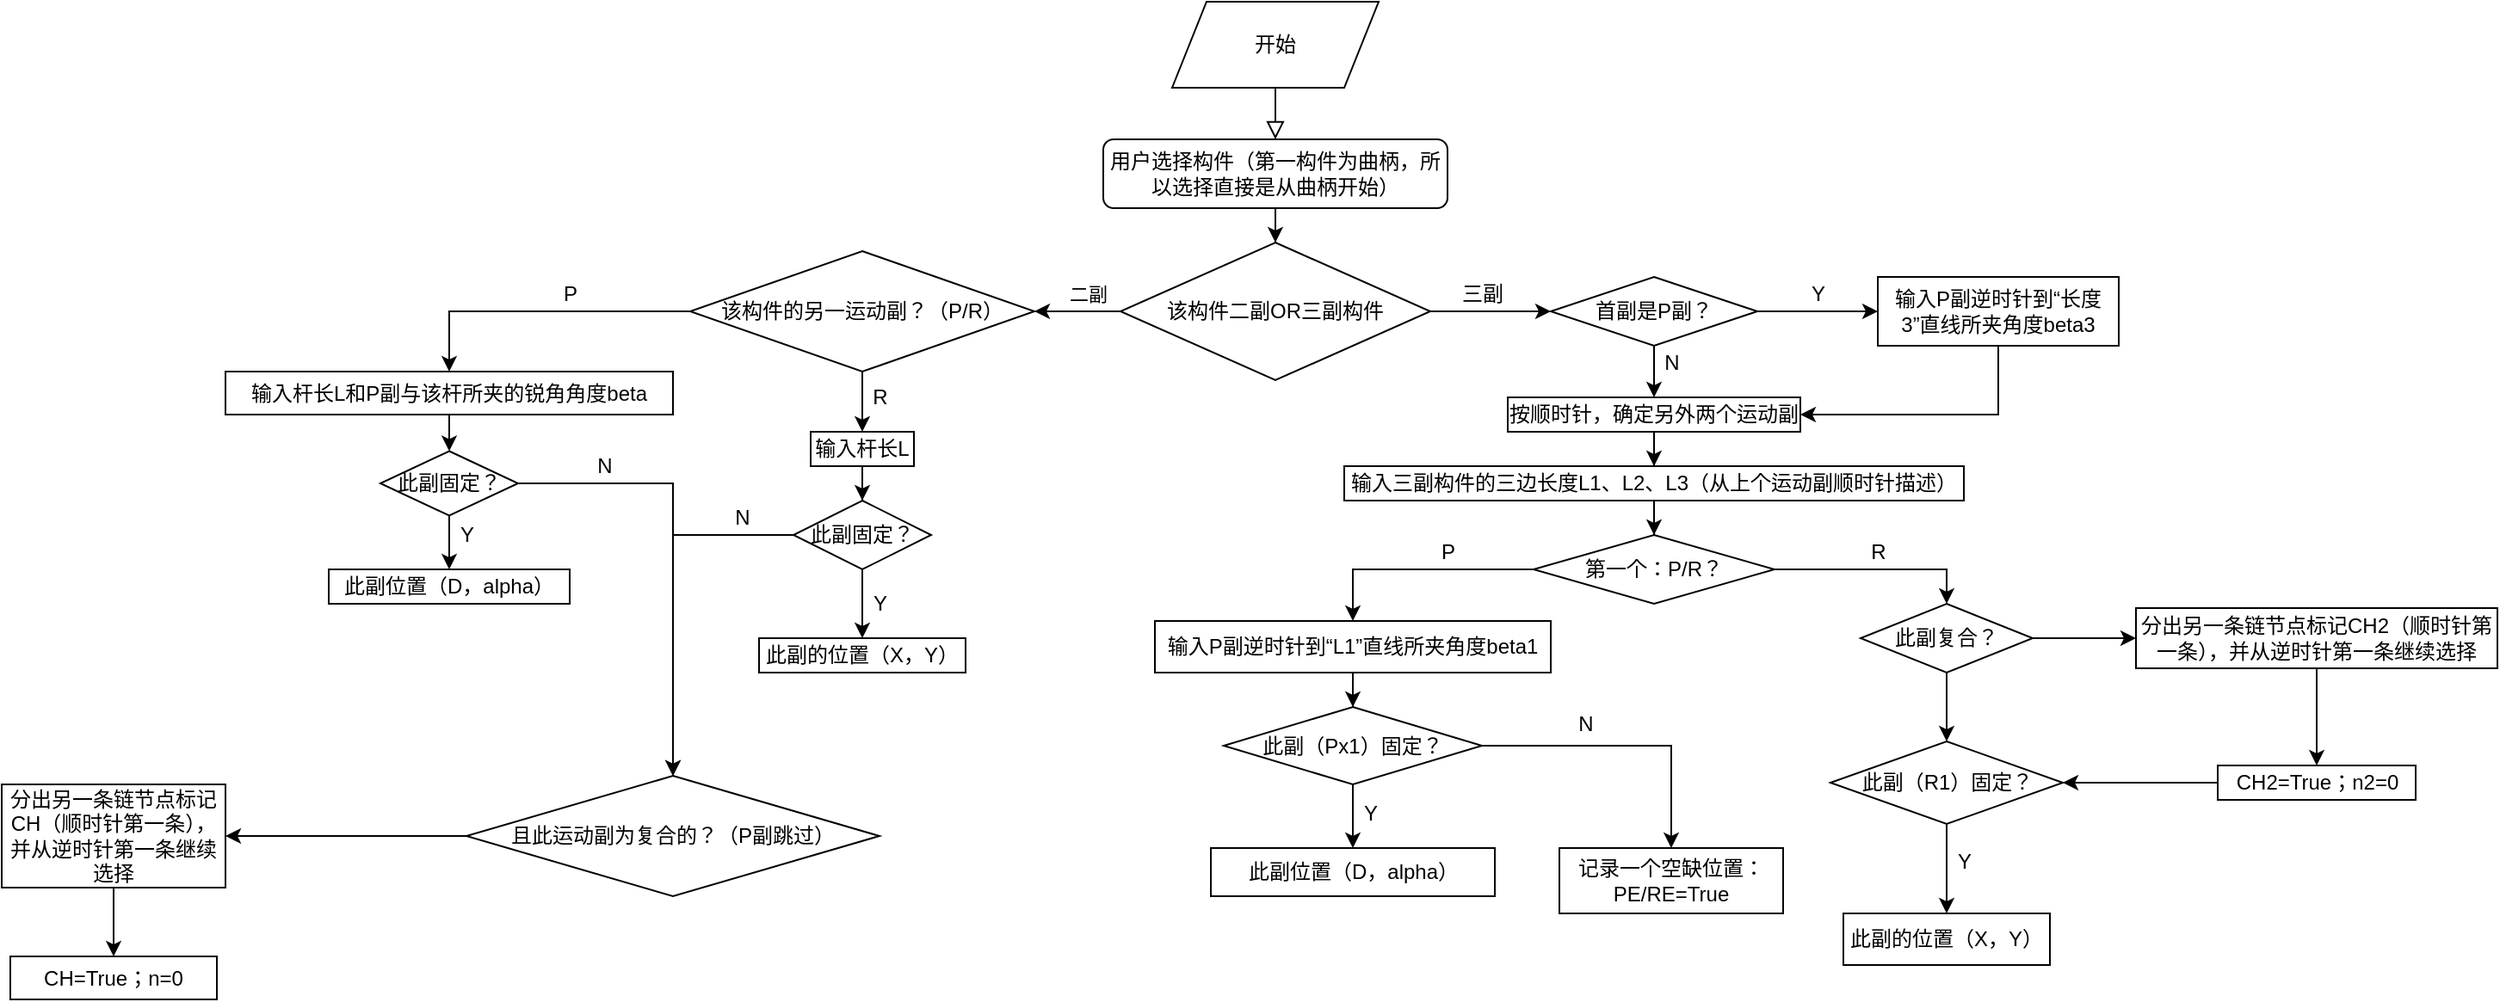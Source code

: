 <mxfile version="13.7.7" type="github">
  <diagram id="C5RBs43oDa-KdzZeNtuy" name="Page-1">
    <mxGraphModel dx="2249" dy="747" grid="1" gridSize="10" guides="1" tooltips="1" connect="1" arrows="1" fold="1" page="1" pageScale="1" pageWidth="827" pageHeight="1169" math="0" shadow="0">
      <root>
        <mxCell id="WIyWlLk6GJQsqaUBKTNV-0" />
        <mxCell id="WIyWlLk6GJQsqaUBKTNV-1" parent="WIyWlLk6GJQsqaUBKTNV-0" />
        <mxCell id="WIyWlLk6GJQsqaUBKTNV-2" value="" style="rounded=0;html=1;jettySize=auto;orthogonalLoop=1;fontSize=11;endArrow=block;endFill=0;endSize=8;strokeWidth=1;shadow=0;labelBackgroundColor=none;edgeStyle=orthogonalEdgeStyle;" parent="WIyWlLk6GJQsqaUBKTNV-1" edge="1">
          <mxGeometry relative="1" as="geometry">
            <mxPoint x="460" y="80" as="sourcePoint" />
            <mxPoint x="460" y="110" as="targetPoint" />
          </mxGeometry>
        </mxCell>
        <mxCell id="-kr_qZ6YlgbHXMkLGOQx-3" value="" style="edgeStyle=orthogonalEdgeStyle;rounded=0;orthogonalLoop=1;jettySize=auto;html=1;" edge="1" parent="WIyWlLk6GJQsqaUBKTNV-1" source="-kr_qZ6YlgbHXMkLGOQx-0" target="-kr_qZ6YlgbHXMkLGOQx-2">
          <mxGeometry relative="1" as="geometry" />
        </mxCell>
        <mxCell id="-kr_qZ6YlgbHXMkLGOQx-0" value="用户选择构件（第一构件为曲柄，所以选择直接是从曲柄开始）" style="rounded=1;whiteSpace=wrap;html=1;" vertex="1" parent="WIyWlLk6GJQsqaUBKTNV-1">
          <mxGeometry x="360" y="110" width="200" height="40" as="geometry" />
        </mxCell>
        <mxCell id="-kr_qZ6YlgbHXMkLGOQx-1" value="开始" style="shape=parallelogram;perimeter=parallelogramPerimeter;whiteSpace=wrap;html=1;fixedSize=1;" vertex="1" parent="WIyWlLk6GJQsqaUBKTNV-1">
          <mxGeometry x="400" y="30" width="120" height="50" as="geometry" />
        </mxCell>
        <mxCell id="-kr_qZ6YlgbHXMkLGOQx-5" value="" style="edgeStyle=orthogonalEdgeStyle;rounded=0;orthogonalLoop=1;jettySize=auto;html=1;" edge="1" parent="WIyWlLk6GJQsqaUBKTNV-1" source="-kr_qZ6YlgbHXMkLGOQx-2" target="-kr_qZ6YlgbHXMkLGOQx-4">
          <mxGeometry relative="1" as="geometry" />
        </mxCell>
        <mxCell id="-kr_qZ6YlgbHXMkLGOQx-6" value="二副&lt;br&gt;" style="edgeLabel;html=1;align=center;verticalAlign=middle;resizable=0;points=[];" vertex="1" connectable="0" parent="-kr_qZ6YlgbHXMkLGOQx-5">
          <mxGeometry x="-0.25" y="-3" relative="1" as="geometry">
            <mxPoint y="-7" as="offset" />
          </mxGeometry>
        </mxCell>
        <mxCell id="-kr_qZ6YlgbHXMkLGOQx-9" value="" style="edgeStyle=orthogonalEdgeStyle;rounded=0;orthogonalLoop=1;jettySize=auto;html=1;" edge="1" parent="WIyWlLk6GJQsqaUBKTNV-1" source="-kr_qZ6YlgbHXMkLGOQx-2" target="-kr_qZ6YlgbHXMkLGOQx-8">
          <mxGeometry relative="1" as="geometry" />
        </mxCell>
        <mxCell id="-kr_qZ6YlgbHXMkLGOQx-2" value="该构件二副OR三副构件" style="rhombus;whiteSpace=wrap;html=1;" vertex="1" parent="WIyWlLk6GJQsqaUBKTNV-1">
          <mxGeometry x="370" y="170" width="180" height="80" as="geometry" />
        </mxCell>
        <mxCell id="-kr_qZ6YlgbHXMkLGOQx-27" value="" style="edgeStyle=orthogonalEdgeStyle;rounded=0;orthogonalLoop=1;jettySize=auto;html=1;" edge="1" parent="WIyWlLk6GJQsqaUBKTNV-1" source="-kr_qZ6YlgbHXMkLGOQx-4" target="-kr_qZ6YlgbHXMkLGOQx-26">
          <mxGeometry relative="1" as="geometry" />
        </mxCell>
        <mxCell id="-kr_qZ6YlgbHXMkLGOQx-30" value="" style="edgeStyle=orthogonalEdgeStyle;rounded=0;orthogonalLoop=1;jettySize=auto;html=1;entryX=0.5;entryY=0;entryDx=0;entryDy=0;" edge="1" parent="WIyWlLk6GJQsqaUBKTNV-1" source="-kr_qZ6YlgbHXMkLGOQx-4" target="-kr_qZ6YlgbHXMkLGOQx-29">
          <mxGeometry relative="1" as="geometry" />
        </mxCell>
        <mxCell id="-kr_qZ6YlgbHXMkLGOQx-4" value="该构件的另一运动副？（P/R）" style="rhombus;whiteSpace=wrap;html=1;" vertex="1" parent="WIyWlLk6GJQsqaUBKTNV-1">
          <mxGeometry x="120" y="175" width="200" height="70" as="geometry" />
        </mxCell>
        <mxCell id="-kr_qZ6YlgbHXMkLGOQx-12" value="" style="edgeStyle=orthogonalEdgeStyle;rounded=0;orthogonalLoop=1;jettySize=auto;html=1;entryX=0.5;entryY=0;entryDx=0;entryDy=0;" edge="1" parent="WIyWlLk6GJQsqaUBKTNV-1" source="-kr_qZ6YlgbHXMkLGOQx-8" target="-kr_qZ6YlgbHXMkLGOQx-16">
          <mxGeometry relative="1" as="geometry">
            <mxPoint x="690" y="270" as="targetPoint" />
          </mxGeometry>
        </mxCell>
        <mxCell id="-kr_qZ6YlgbHXMkLGOQx-15" value="" style="edgeStyle=orthogonalEdgeStyle;rounded=0;orthogonalLoop=1;jettySize=auto;html=1;" edge="1" parent="WIyWlLk6GJQsqaUBKTNV-1" source="-kr_qZ6YlgbHXMkLGOQx-8" target="-kr_qZ6YlgbHXMkLGOQx-14">
          <mxGeometry relative="1" as="geometry" />
        </mxCell>
        <mxCell id="-kr_qZ6YlgbHXMkLGOQx-8" value="首副是P副？" style="rhombus;whiteSpace=wrap;html=1;" vertex="1" parent="WIyWlLk6GJQsqaUBKTNV-1">
          <mxGeometry x="620" y="190" width="120" height="40" as="geometry" />
        </mxCell>
        <mxCell id="-kr_qZ6YlgbHXMkLGOQx-10" value="三副" style="text;html=1;align=center;verticalAlign=middle;resizable=0;points=[];autosize=1;" vertex="1" parent="WIyWlLk6GJQsqaUBKTNV-1">
          <mxGeometry x="560" y="190" width="40" height="20" as="geometry" />
        </mxCell>
        <mxCell id="-kr_qZ6YlgbHXMkLGOQx-13" value="N" style="text;html=1;align=center;verticalAlign=middle;resizable=0;points=[];autosize=1;" vertex="1" parent="WIyWlLk6GJQsqaUBKTNV-1">
          <mxGeometry x="680" y="230" width="20" height="20" as="geometry" />
        </mxCell>
        <mxCell id="-kr_qZ6YlgbHXMkLGOQx-25" value="" style="edgeStyle=orthogonalEdgeStyle;rounded=0;orthogonalLoop=1;jettySize=auto;html=1;entryX=1;entryY=0.5;entryDx=0;entryDy=0;exitX=0.5;exitY=1;exitDx=0;exitDy=0;" edge="1" parent="WIyWlLk6GJQsqaUBKTNV-1" source="-kr_qZ6YlgbHXMkLGOQx-14" target="-kr_qZ6YlgbHXMkLGOQx-16">
          <mxGeometry relative="1" as="geometry" />
        </mxCell>
        <mxCell id="-kr_qZ6YlgbHXMkLGOQx-14" value="输入P副逆时针到“长度3”直线所夹角度beta3" style="whiteSpace=wrap;html=1;" vertex="1" parent="WIyWlLk6GJQsqaUBKTNV-1">
          <mxGeometry x="810" y="190" width="140" height="40" as="geometry" />
        </mxCell>
        <mxCell id="-kr_qZ6YlgbHXMkLGOQx-24" value="" style="edgeStyle=orthogonalEdgeStyle;rounded=0;orthogonalLoop=1;jettySize=auto;html=1;" edge="1" parent="WIyWlLk6GJQsqaUBKTNV-1" source="-kr_qZ6YlgbHXMkLGOQx-16" target="-kr_qZ6YlgbHXMkLGOQx-23">
          <mxGeometry relative="1" as="geometry" />
        </mxCell>
        <mxCell id="-kr_qZ6YlgbHXMkLGOQx-16" value="按顺时针，确定另外两个运动副" style="rounded=0;whiteSpace=wrap;html=1;" vertex="1" parent="WIyWlLk6GJQsqaUBKTNV-1">
          <mxGeometry x="595" y="260" width="170" height="20" as="geometry" />
        </mxCell>
        <mxCell id="-kr_qZ6YlgbHXMkLGOQx-18" value="Y" style="text;html=1;align=center;verticalAlign=middle;resizable=0;points=[];autosize=1;" vertex="1" parent="WIyWlLk6GJQsqaUBKTNV-1">
          <mxGeometry x="765" y="190" width="20" height="20" as="geometry" />
        </mxCell>
        <mxCell id="-kr_qZ6YlgbHXMkLGOQx-19" style="edgeStyle=orthogonalEdgeStyle;rounded=0;orthogonalLoop=1;jettySize=auto;html=1;exitX=0.5;exitY=1;exitDx=0;exitDy=0;" edge="1" parent="WIyWlLk6GJQsqaUBKTNV-1" source="-kr_qZ6YlgbHXMkLGOQx-16" target="-kr_qZ6YlgbHXMkLGOQx-16">
          <mxGeometry relative="1" as="geometry" />
        </mxCell>
        <mxCell id="-kr_qZ6YlgbHXMkLGOQx-20" style="edgeStyle=orthogonalEdgeStyle;rounded=0;orthogonalLoop=1;jettySize=auto;html=1;exitX=0.5;exitY=1;exitDx=0;exitDy=0;" edge="1" parent="WIyWlLk6GJQsqaUBKTNV-1" source="-kr_qZ6YlgbHXMkLGOQx-16" target="-kr_qZ6YlgbHXMkLGOQx-16">
          <mxGeometry relative="1" as="geometry" />
        </mxCell>
        <mxCell id="-kr_qZ6YlgbHXMkLGOQx-53" value="" style="edgeStyle=orthogonalEdgeStyle;rounded=0;orthogonalLoop=1;jettySize=auto;html=1;" edge="1" parent="WIyWlLk6GJQsqaUBKTNV-1" source="-kr_qZ6YlgbHXMkLGOQx-23" target="-kr_qZ6YlgbHXMkLGOQx-52">
          <mxGeometry relative="1" as="geometry" />
        </mxCell>
        <mxCell id="-kr_qZ6YlgbHXMkLGOQx-23" value="输入三副构件的三边长度L1、L2、L3（从上个运动副顺时针描述）" style="whiteSpace=wrap;html=1;rounded=0;" vertex="1" parent="WIyWlLk6GJQsqaUBKTNV-1">
          <mxGeometry x="500" y="300" width="360" height="20" as="geometry" />
        </mxCell>
        <mxCell id="-kr_qZ6YlgbHXMkLGOQx-40" value="" style="edgeStyle=orthogonalEdgeStyle;rounded=0;orthogonalLoop=1;jettySize=auto;html=1;" edge="1" parent="WIyWlLk6GJQsqaUBKTNV-1" source="-kr_qZ6YlgbHXMkLGOQx-26" target="-kr_qZ6YlgbHXMkLGOQx-39">
          <mxGeometry relative="1" as="geometry" />
        </mxCell>
        <mxCell id="-kr_qZ6YlgbHXMkLGOQx-26" value="输入杆长L" style="whiteSpace=wrap;html=1;" vertex="1" parent="WIyWlLk6GJQsqaUBKTNV-1">
          <mxGeometry x="190" y="280" width="60" height="20" as="geometry" />
        </mxCell>
        <mxCell id="-kr_qZ6YlgbHXMkLGOQx-28" value="R" style="text;html=1;align=center;verticalAlign=middle;resizable=0;points=[];autosize=1;" vertex="1" parent="WIyWlLk6GJQsqaUBKTNV-1">
          <mxGeometry x="220" y="250" width="20" height="20" as="geometry" />
        </mxCell>
        <mxCell id="-kr_qZ6YlgbHXMkLGOQx-33" value="" style="edgeStyle=orthogonalEdgeStyle;rounded=0;orthogonalLoop=1;jettySize=auto;html=1;" edge="1" parent="WIyWlLk6GJQsqaUBKTNV-1" source="-kr_qZ6YlgbHXMkLGOQx-29" target="-kr_qZ6YlgbHXMkLGOQx-32">
          <mxGeometry relative="1" as="geometry" />
        </mxCell>
        <mxCell id="-kr_qZ6YlgbHXMkLGOQx-29" value="输入杆长L和P副与该杆所夹的锐角角度beta" style="whiteSpace=wrap;html=1;" vertex="1" parent="WIyWlLk6GJQsqaUBKTNV-1">
          <mxGeometry x="-150" y="245" width="260" height="25" as="geometry" />
        </mxCell>
        <mxCell id="-kr_qZ6YlgbHXMkLGOQx-31" value="P" style="text;html=1;align=center;verticalAlign=middle;resizable=0;points=[];autosize=1;" vertex="1" parent="WIyWlLk6GJQsqaUBKTNV-1">
          <mxGeometry x="40" y="190" width="20" height="20" as="geometry" />
        </mxCell>
        <mxCell id="-kr_qZ6YlgbHXMkLGOQx-35" value="" style="edgeStyle=orthogonalEdgeStyle;rounded=0;orthogonalLoop=1;jettySize=auto;html=1;" edge="1" parent="WIyWlLk6GJQsqaUBKTNV-1" source="-kr_qZ6YlgbHXMkLGOQx-32" target="-kr_qZ6YlgbHXMkLGOQx-34">
          <mxGeometry relative="1" as="geometry" />
        </mxCell>
        <mxCell id="-kr_qZ6YlgbHXMkLGOQx-38" value="" style="edgeStyle=orthogonalEdgeStyle;rounded=0;orthogonalLoop=1;jettySize=auto;html=1;exitX=1;exitY=0.5;exitDx=0;exitDy=0;" edge="1" parent="WIyWlLk6GJQsqaUBKTNV-1" source="-kr_qZ6YlgbHXMkLGOQx-32" target="-kr_qZ6YlgbHXMkLGOQx-37">
          <mxGeometry relative="1" as="geometry" />
        </mxCell>
        <mxCell id="-kr_qZ6YlgbHXMkLGOQx-32" value="此副固定？" style="rhombus;whiteSpace=wrap;html=1;" vertex="1" parent="WIyWlLk6GJQsqaUBKTNV-1">
          <mxGeometry x="-60" y="291.25" width="80" height="37.5" as="geometry" />
        </mxCell>
        <mxCell id="-kr_qZ6YlgbHXMkLGOQx-34" value="此副位置（D，alpha）" style="whiteSpace=wrap;html=1;" vertex="1" parent="WIyWlLk6GJQsqaUBKTNV-1">
          <mxGeometry x="-90" y="360" width="140" height="20" as="geometry" />
        </mxCell>
        <mxCell id="-kr_qZ6YlgbHXMkLGOQx-36" value="Y" style="text;html=1;align=center;verticalAlign=middle;resizable=0;points=[];autosize=1;" vertex="1" parent="WIyWlLk6GJQsqaUBKTNV-1">
          <mxGeometry x="-20" y="330" width="20" height="20" as="geometry" />
        </mxCell>
        <mxCell id="-kr_qZ6YlgbHXMkLGOQx-49" value="" style="edgeStyle=orthogonalEdgeStyle;rounded=0;orthogonalLoop=1;jettySize=auto;html=1;" edge="1" parent="WIyWlLk6GJQsqaUBKTNV-1" source="-kr_qZ6YlgbHXMkLGOQx-37" target="-kr_qZ6YlgbHXMkLGOQx-48">
          <mxGeometry relative="1" as="geometry" />
        </mxCell>
        <mxCell id="-kr_qZ6YlgbHXMkLGOQx-37" value="且此运动副为复合的？（P副跳过）" style="rhombus;whiteSpace=wrap;html=1;" vertex="1" parent="WIyWlLk6GJQsqaUBKTNV-1">
          <mxGeometry x="-10" y="480" width="240" height="70" as="geometry" />
        </mxCell>
        <mxCell id="-kr_qZ6YlgbHXMkLGOQx-41" style="edgeStyle=orthogonalEdgeStyle;rounded=0;orthogonalLoop=1;jettySize=auto;html=1;exitX=0;exitY=0.5;exitDx=0;exitDy=0;entryX=0.5;entryY=0;entryDx=0;entryDy=0;" edge="1" parent="WIyWlLk6GJQsqaUBKTNV-1" source="-kr_qZ6YlgbHXMkLGOQx-39" target="-kr_qZ6YlgbHXMkLGOQx-37">
          <mxGeometry relative="1" as="geometry" />
        </mxCell>
        <mxCell id="-kr_qZ6YlgbHXMkLGOQx-45" value="" style="edgeStyle=orthogonalEdgeStyle;rounded=0;orthogonalLoop=1;jettySize=auto;html=1;" edge="1" parent="WIyWlLk6GJQsqaUBKTNV-1" source="-kr_qZ6YlgbHXMkLGOQx-39" target="-kr_qZ6YlgbHXMkLGOQx-44">
          <mxGeometry relative="1" as="geometry" />
        </mxCell>
        <mxCell id="-kr_qZ6YlgbHXMkLGOQx-39" value="此副固定？" style="rhombus;whiteSpace=wrap;html=1;" vertex="1" parent="WIyWlLk6GJQsqaUBKTNV-1">
          <mxGeometry x="180" y="320" width="80" height="40" as="geometry" />
        </mxCell>
        <mxCell id="-kr_qZ6YlgbHXMkLGOQx-42" value="N" style="text;html=1;align=center;verticalAlign=middle;resizable=0;points=[];autosize=1;" vertex="1" parent="WIyWlLk6GJQsqaUBKTNV-1">
          <mxGeometry x="60" y="290" width="20" height="20" as="geometry" />
        </mxCell>
        <mxCell id="-kr_qZ6YlgbHXMkLGOQx-43" value="N" style="text;html=1;align=center;verticalAlign=middle;resizable=0;points=[];autosize=1;" vertex="1" parent="WIyWlLk6GJQsqaUBKTNV-1">
          <mxGeometry x="140" y="320" width="20" height="20" as="geometry" />
        </mxCell>
        <mxCell id="-kr_qZ6YlgbHXMkLGOQx-44" value="此副的位置（X，Y）" style="whiteSpace=wrap;html=1;" vertex="1" parent="WIyWlLk6GJQsqaUBKTNV-1">
          <mxGeometry x="160" y="400" width="120" height="20" as="geometry" />
        </mxCell>
        <mxCell id="-kr_qZ6YlgbHXMkLGOQx-46" value="Y" style="text;html=1;align=center;verticalAlign=middle;resizable=0;points=[];autosize=1;" vertex="1" parent="WIyWlLk6GJQsqaUBKTNV-1">
          <mxGeometry x="220" y="370" width="20" height="20" as="geometry" />
        </mxCell>
        <mxCell id="-kr_qZ6YlgbHXMkLGOQx-51" value="" style="edgeStyle=orthogonalEdgeStyle;rounded=0;orthogonalLoop=1;jettySize=auto;html=1;" edge="1" parent="WIyWlLk6GJQsqaUBKTNV-1" source="-kr_qZ6YlgbHXMkLGOQx-48" target="-kr_qZ6YlgbHXMkLGOQx-50">
          <mxGeometry relative="1" as="geometry" />
        </mxCell>
        <mxCell id="-kr_qZ6YlgbHXMkLGOQx-48" value="分出另一条链节点标记CH（顺时针第一条），并从逆时针第一条继续选择" style="whiteSpace=wrap;html=1;" vertex="1" parent="WIyWlLk6GJQsqaUBKTNV-1">
          <mxGeometry x="-280" y="485" width="130" height="60" as="geometry" />
        </mxCell>
        <mxCell id="-kr_qZ6YlgbHXMkLGOQx-50" value="CH=True；n=0" style="whiteSpace=wrap;html=1;" vertex="1" parent="WIyWlLk6GJQsqaUBKTNV-1">
          <mxGeometry x="-275" y="585" width="120" height="25" as="geometry" />
        </mxCell>
        <mxCell id="-kr_qZ6YlgbHXMkLGOQx-55" value="" style="edgeStyle=orthogonalEdgeStyle;rounded=0;orthogonalLoop=1;jettySize=auto;html=1;exitX=0;exitY=0.5;exitDx=0;exitDy=0;" edge="1" parent="WIyWlLk6GJQsqaUBKTNV-1" source="-kr_qZ6YlgbHXMkLGOQx-52" target="-kr_qZ6YlgbHXMkLGOQx-54">
          <mxGeometry relative="1" as="geometry" />
        </mxCell>
        <mxCell id="-kr_qZ6YlgbHXMkLGOQx-60" value="" style="edgeStyle=orthogonalEdgeStyle;rounded=0;orthogonalLoop=1;jettySize=auto;html=1;entryX=0.5;entryY=0;entryDx=0;entryDy=0;" edge="1" parent="WIyWlLk6GJQsqaUBKTNV-1" source="-kr_qZ6YlgbHXMkLGOQx-52" target="-kr_qZ6YlgbHXMkLGOQx-59">
          <mxGeometry relative="1" as="geometry" />
        </mxCell>
        <mxCell id="-kr_qZ6YlgbHXMkLGOQx-52" value="第一个：P/R？" style="rhombus;whiteSpace=wrap;html=1;rounded=0;" vertex="1" parent="WIyWlLk6GJQsqaUBKTNV-1">
          <mxGeometry x="610" y="340" width="140" height="40" as="geometry" />
        </mxCell>
        <mxCell id="-kr_qZ6YlgbHXMkLGOQx-63" value="" style="edgeStyle=orthogonalEdgeStyle;rounded=0;orthogonalLoop=1;jettySize=auto;html=1;" edge="1" parent="WIyWlLk6GJQsqaUBKTNV-1" source="-kr_qZ6YlgbHXMkLGOQx-54" target="-kr_qZ6YlgbHXMkLGOQx-62">
          <mxGeometry relative="1" as="geometry" />
        </mxCell>
        <mxCell id="-kr_qZ6YlgbHXMkLGOQx-54" value="输入P副逆时针到“L1”直线所夹角度beta1" style="whiteSpace=wrap;html=1;rounded=0;" vertex="1" parent="WIyWlLk6GJQsqaUBKTNV-1">
          <mxGeometry x="390" y="390" width="230" height="30" as="geometry" />
        </mxCell>
        <mxCell id="-kr_qZ6YlgbHXMkLGOQx-56" value="P" style="text;html=1;align=center;verticalAlign=middle;resizable=0;points=[];autosize=1;" vertex="1" parent="WIyWlLk6GJQsqaUBKTNV-1">
          <mxGeometry x="550" y="340" width="20" height="20" as="geometry" />
        </mxCell>
        <mxCell id="-kr_qZ6YlgbHXMkLGOQx-71" value="" style="edgeStyle=orthogonalEdgeStyle;rounded=0;orthogonalLoop=1;jettySize=auto;html=1;" edge="1" parent="WIyWlLk6GJQsqaUBKTNV-1" source="-kr_qZ6YlgbHXMkLGOQx-59" target="-kr_qZ6YlgbHXMkLGOQx-70">
          <mxGeometry relative="1" as="geometry" />
        </mxCell>
        <mxCell id="-kr_qZ6YlgbHXMkLGOQx-76" value="" style="edgeStyle=orthogonalEdgeStyle;rounded=0;orthogonalLoop=1;jettySize=auto;html=1;" edge="1" parent="WIyWlLk6GJQsqaUBKTNV-1" source="-kr_qZ6YlgbHXMkLGOQx-59" target="-kr_qZ6YlgbHXMkLGOQx-75">
          <mxGeometry relative="1" as="geometry" />
        </mxCell>
        <mxCell id="-kr_qZ6YlgbHXMkLGOQx-59" value="此副复合？" style="rhombus;whiteSpace=wrap;html=1;rounded=0;" vertex="1" parent="WIyWlLk6GJQsqaUBKTNV-1">
          <mxGeometry x="800" y="380" width="100" height="40" as="geometry" />
        </mxCell>
        <mxCell id="-kr_qZ6YlgbHXMkLGOQx-61" value="R" style="text;html=1;align=center;verticalAlign=middle;resizable=0;points=[];autosize=1;" vertex="1" parent="WIyWlLk6GJQsqaUBKTNV-1">
          <mxGeometry x="800" y="340" width="20" height="20" as="geometry" />
        </mxCell>
        <mxCell id="-kr_qZ6YlgbHXMkLGOQx-65" value="" style="edgeStyle=orthogonalEdgeStyle;rounded=0;orthogonalLoop=1;jettySize=auto;html=1;" edge="1" parent="WIyWlLk6GJQsqaUBKTNV-1" source="-kr_qZ6YlgbHXMkLGOQx-62" target="-kr_qZ6YlgbHXMkLGOQx-64">
          <mxGeometry relative="1" as="geometry" />
        </mxCell>
        <mxCell id="-kr_qZ6YlgbHXMkLGOQx-68" value="" style="edgeStyle=orthogonalEdgeStyle;rounded=0;orthogonalLoop=1;jettySize=auto;html=1;" edge="1" parent="WIyWlLk6GJQsqaUBKTNV-1" source="-kr_qZ6YlgbHXMkLGOQx-62" target="-kr_qZ6YlgbHXMkLGOQx-67">
          <mxGeometry relative="1" as="geometry" />
        </mxCell>
        <mxCell id="-kr_qZ6YlgbHXMkLGOQx-62" value="此副（Px1）固定？" style="rhombus;whiteSpace=wrap;html=1;rounded=0;" vertex="1" parent="WIyWlLk6GJQsqaUBKTNV-1">
          <mxGeometry x="430" y="440" width="150" height="45" as="geometry" />
        </mxCell>
        <mxCell id="-kr_qZ6YlgbHXMkLGOQx-64" value="此副位置（D，alpha）" style="whiteSpace=wrap;html=1;rounded=0;" vertex="1" parent="WIyWlLk6GJQsqaUBKTNV-1">
          <mxGeometry x="422.5" y="522" width="165" height="28" as="geometry" />
        </mxCell>
        <mxCell id="-kr_qZ6YlgbHXMkLGOQx-66" value="Y" style="text;html=1;align=center;verticalAlign=middle;resizable=0;points=[];autosize=1;" vertex="1" parent="WIyWlLk6GJQsqaUBKTNV-1">
          <mxGeometry x="505" y="492" width="20" height="20" as="geometry" />
        </mxCell>
        <mxCell id="-kr_qZ6YlgbHXMkLGOQx-67" value="记录一个空缺位置：PE/RE=True" style="whiteSpace=wrap;html=1;rounded=0;" vertex="1" parent="WIyWlLk6GJQsqaUBKTNV-1">
          <mxGeometry x="625" y="522" width="130" height="38" as="geometry" />
        </mxCell>
        <mxCell id="-kr_qZ6YlgbHXMkLGOQx-69" value="N" style="text;html=1;align=center;verticalAlign=middle;resizable=0;points=[];autosize=1;" vertex="1" parent="WIyWlLk6GJQsqaUBKTNV-1">
          <mxGeometry x="630" y="440" width="20" height="20" as="geometry" />
        </mxCell>
        <mxCell id="-kr_qZ6YlgbHXMkLGOQx-73" value="" style="edgeStyle=orthogonalEdgeStyle;rounded=0;orthogonalLoop=1;jettySize=auto;html=1;" edge="1" parent="WIyWlLk6GJQsqaUBKTNV-1" source="-kr_qZ6YlgbHXMkLGOQx-70" target="-kr_qZ6YlgbHXMkLGOQx-72">
          <mxGeometry relative="1" as="geometry" />
        </mxCell>
        <mxCell id="-kr_qZ6YlgbHXMkLGOQx-70" value="此副（R1）固定？" style="rhombus;whiteSpace=wrap;html=1;rounded=0;" vertex="1" parent="WIyWlLk6GJQsqaUBKTNV-1">
          <mxGeometry x="782.5" y="460" width="135" height="48" as="geometry" />
        </mxCell>
        <mxCell id="-kr_qZ6YlgbHXMkLGOQx-72" value="此副的位置（X，Y）" style="whiteSpace=wrap;html=1;rounded=0;" vertex="1" parent="WIyWlLk6GJQsqaUBKTNV-1">
          <mxGeometry x="790" y="560" width="120" height="30" as="geometry" />
        </mxCell>
        <mxCell id="-kr_qZ6YlgbHXMkLGOQx-74" value="Y" style="text;html=1;align=center;verticalAlign=middle;resizable=0;points=[];autosize=1;" vertex="1" parent="WIyWlLk6GJQsqaUBKTNV-1">
          <mxGeometry x="850" y="520" width="20" height="20" as="geometry" />
        </mxCell>
        <mxCell id="-kr_qZ6YlgbHXMkLGOQx-78" value="" style="edgeStyle=orthogonalEdgeStyle;rounded=0;orthogonalLoop=1;jettySize=auto;html=1;" edge="1" parent="WIyWlLk6GJQsqaUBKTNV-1" source="-kr_qZ6YlgbHXMkLGOQx-75" target="-kr_qZ6YlgbHXMkLGOQx-77">
          <mxGeometry relative="1" as="geometry" />
        </mxCell>
        <mxCell id="-kr_qZ6YlgbHXMkLGOQx-75" value="分出另一条链节点标记CH2（顺时针第一条），并从逆时针第一条继续选择" style="whiteSpace=wrap;html=1;rounded=0;" vertex="1" parent="WIyWlLk6GJQsqaUBKTNV-1">
          <mxGeometry x="960" y="382.5" width="210" height="35" as="geometry" />
        </mxCell>
        <mxCell id="-kr_qZ6YlgbHXMkLGOQx-79" style="edgeStyle=orthogonalEdgeStyle;rounded=0;orthogonalLoop=1;jettySize=auto;html=1;exitX=0;exitY=0.5;exitDx=0;exitDy=0;entryX=1;entryY=0.5;entryDx=0;entryDy=0;" edge="1" parent="WIyWlLk6GJQsqaUBKTNV-1" source="-kr_qZ6YlgbHXMkLGOQx-77" target="-kr_qZ6YlgbHXMkLGOQx-70">
          <mxGeometry relative="1" as="geometry" />
        </mxCell>
        <mxCell id="-kr_qZ6YlgbHXMkLGOQx-77" value="CH2=True；n2=0" style="whiteSpace=wrap;html=1;rounded=0;" vertex="1" parent="WIyWlLk6GJQsqaUBKTNV-1">
          <mxGeometry x="1007.5" y="474" width="115" height="20" as="geometry" />
        </mxCell>
      </root>
    </mxGraphModel>
  </diagram>
</mxfile>
